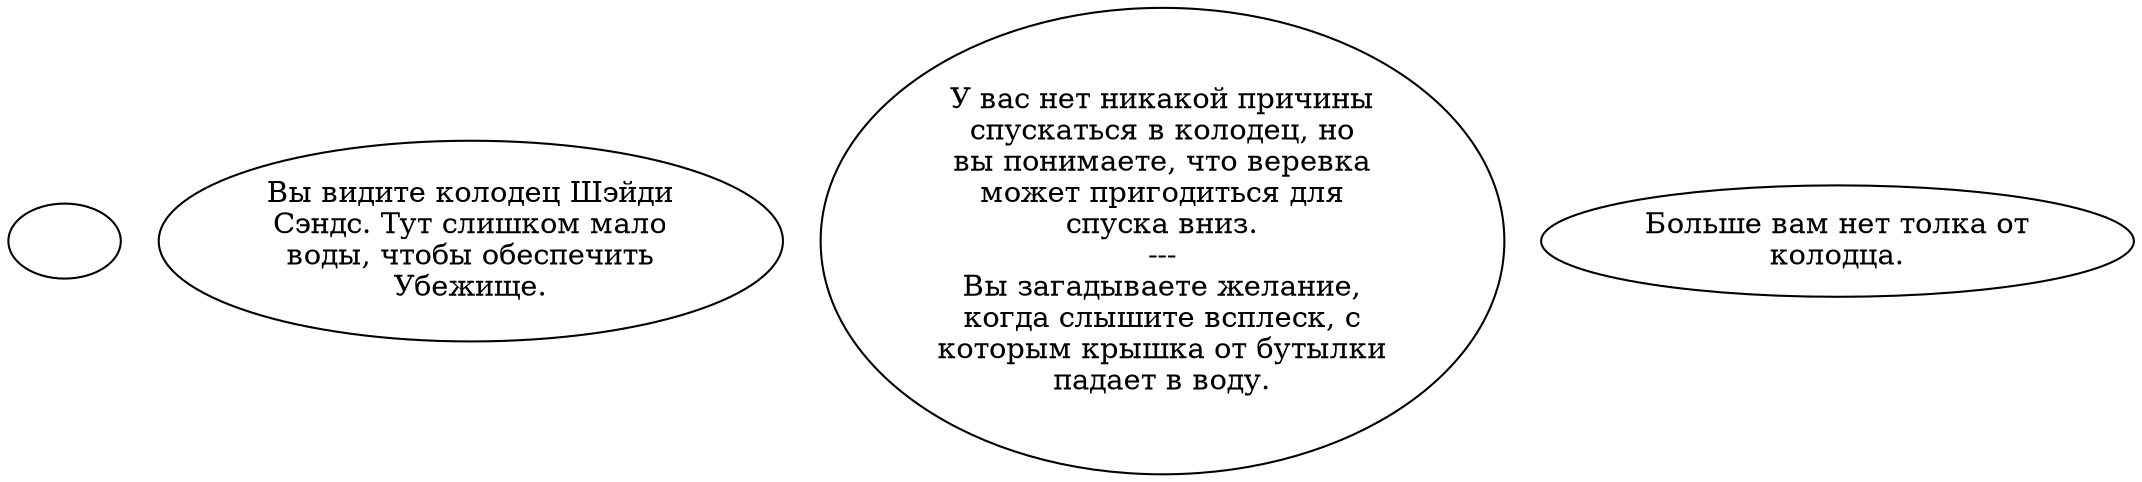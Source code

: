 digraph sswell {
  "start" [style=filled       fillcolor="#FFFFFF"       color="#000000"]
  "start" [label=""]
  "look_at_p_proc" [style=filled       fillcolor="#FFFFFF"       color="#000000"]
  "look_at_p_proc" [label="Вы видите колодец Шэйди\nСэндс. Тут слишком мало\nводы, чтобы обеспечить\nУбежище."]
  "use_obj_on_p_proc" [style=filled       fillcolor="#FFFFFF"       color="#000000"]
  "use_obj_on_p_proc" [label="У вас нет никакой причины\nспускаться в колодец, но\nвы понимаете, что веревка\nможет пригодиться для\nспуска вниз.\n---\nВы загадываете желание,\nкогда слышите всплеск, с\nкоторым крышка от бутылки\nпадает в воду."]
  "use_skill_on_p_proc" [style=filled       fillcolor="#FFFFFF"       color="#000000"]
  "use_skill_on_p_proc" [label="Больше вам нет толка от\nколодца."]
}